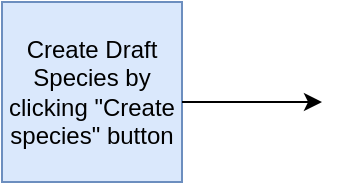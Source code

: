 <mxfile version="12.2.7" type="github" pages="1">
  <diagram name="Page-1" id="c7558073-3199-34d8-9f00-42111426c3f3">
    <mxGraphModel dx="981" dy="546" grid="1" gridSize="10" guides="1" tooltips="1" connect="1" arrows="0" fold="1" page="1" pageScale="1" pageWidth="1600" pageHeight="1200" background="#ffffff" math="0" shadow="0">
      <root>
        <mxCell id="0"/>
        <mxCell id="1" parent="0"/>
        <mxCell id="VTh4LOK5k53mG7-g33eP-1" value="Create Draft Species by clicking &quot;Create species&quot; button" style="whiteSpace=wrap;html=1;aspect=fixed;fillColor=#dae8fc;strokeColor=#6c8ebf;" parent="1" vertex="1">
          <mxGeometry x="60" y="60" width="90" height="90" as="geometry"/>
        </mxCell>
        <mxCell id="VTh4LOK5k53mG7-g33eP-3" value="" style="endArrow=classic;html=1;" parent="1" edge="1">
          <mxGeometry width="50" height="50" relative="1" as="geometry">
            <mxPoint x="150" y="110" as="sourcePoint"/>
            <mxPoint x="220" y="110" as="targetPoint"/>
          </mxGeometry>
        </mxCell>
      </root>
    </mxGraphModel>
  </diagram>
</mxfile>
